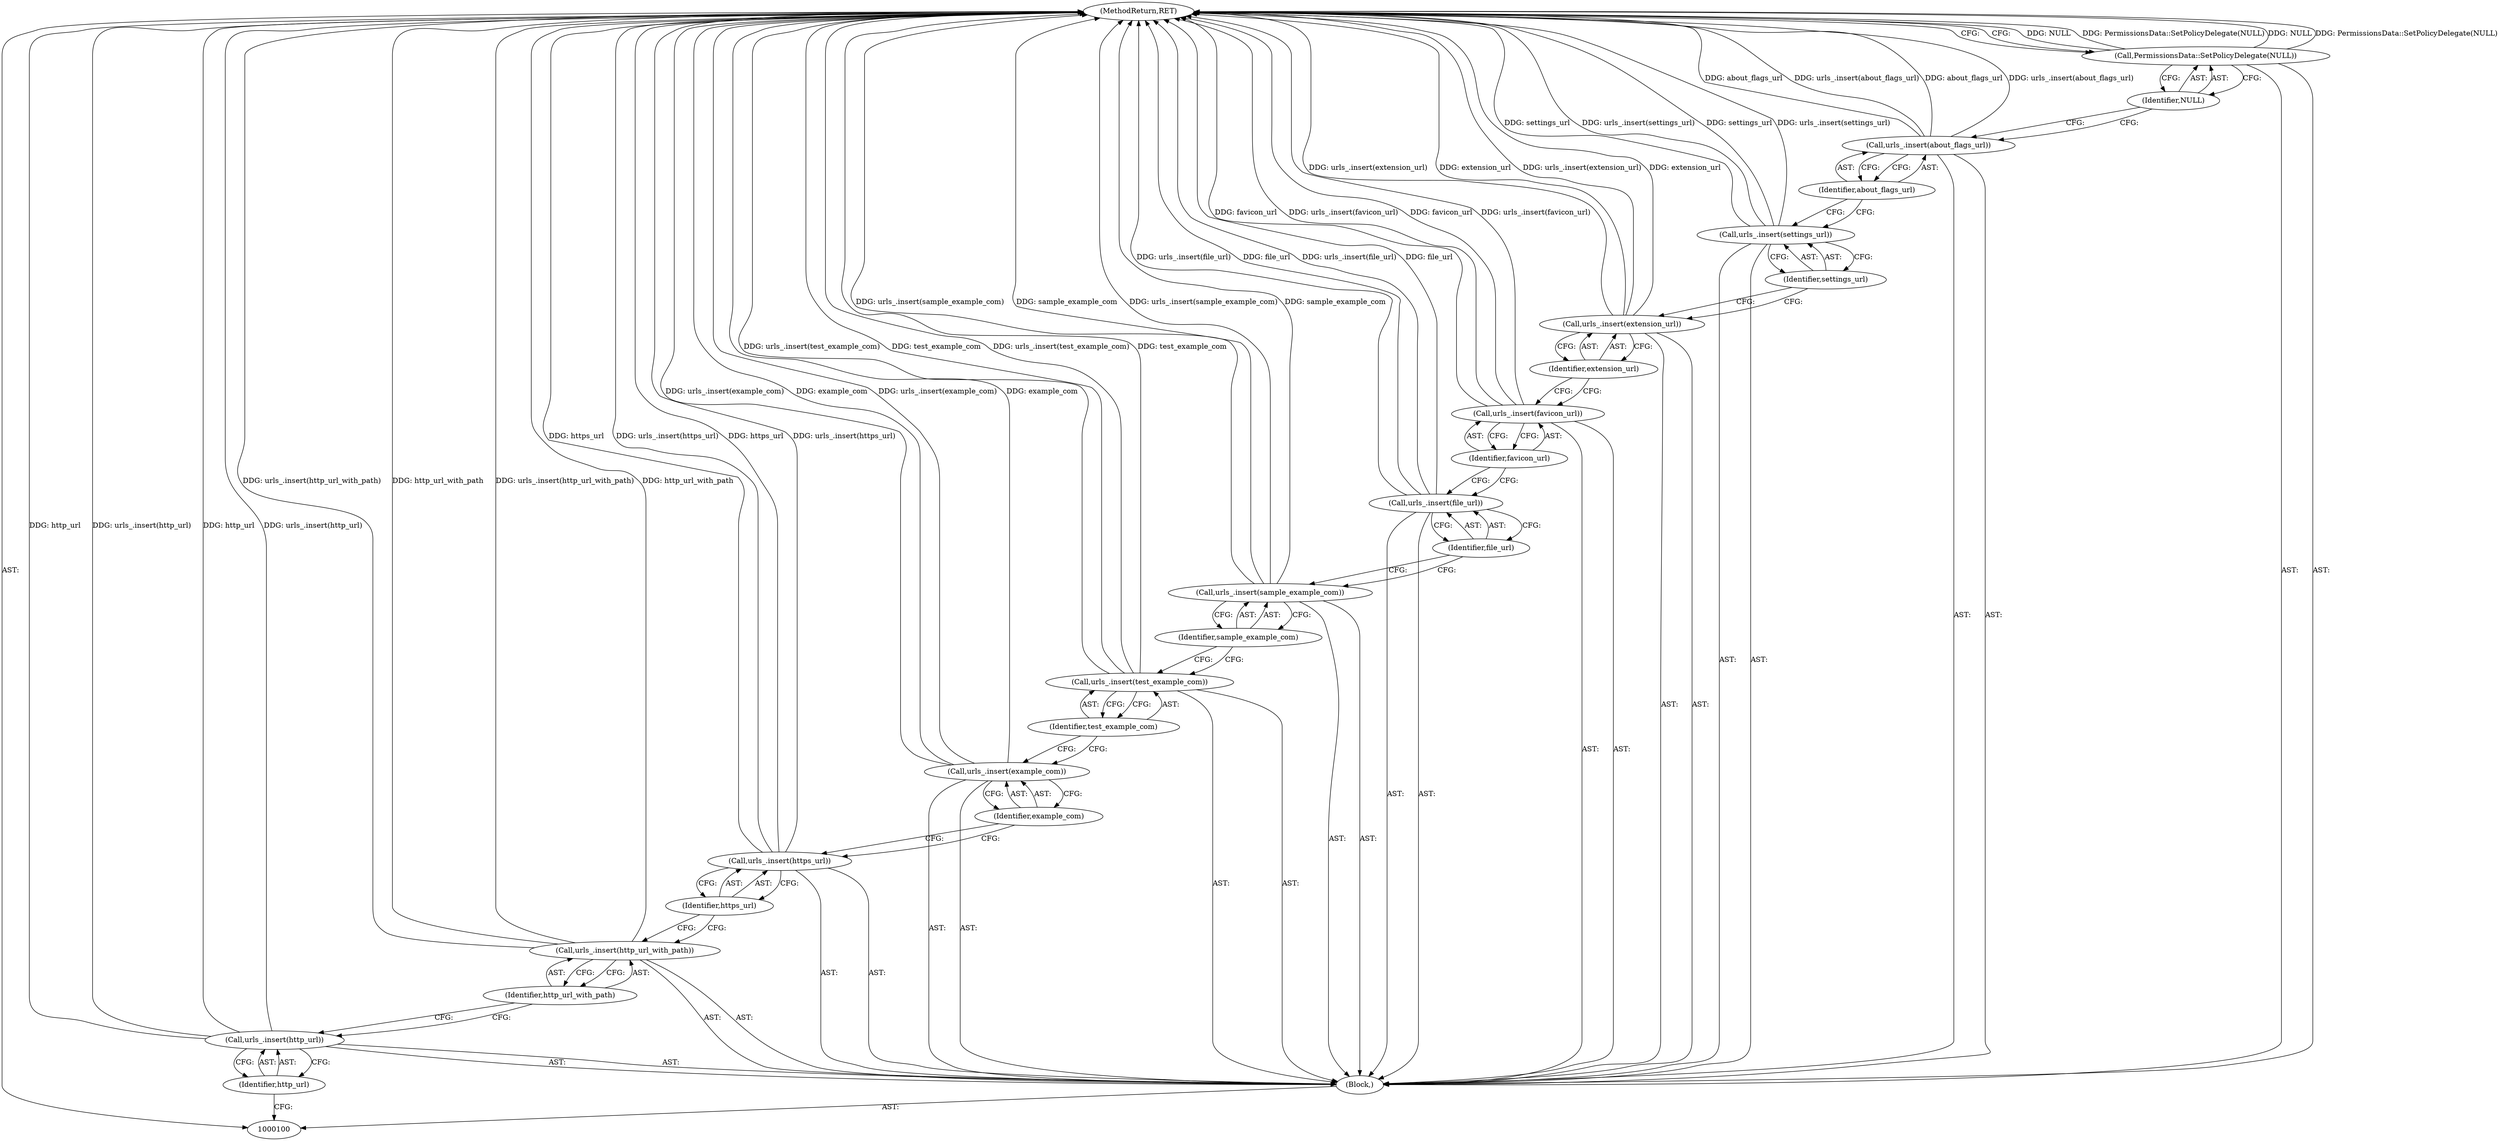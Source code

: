 digraph "0_Chrome_0aca6bc05a263ea9eafee515fc6ba14da94c1964_2" {
"1000126" [label="(MethodReturn,RET)"];
"1000101" [label="(Block,)"];
"1000103" [label="(Identifier,http_url)"];
"1000102" [label="(Call,urls_.insert(http_url))"];
"1000105" [label="(Identifier,http_url_with_path)"];
"1000104" [label="(Call,urls_.insert(http_url_with_path))"];
"1000107" [label="(Identifier,https_url)"];
"1000106" [label="(Call,urls_.insert(https_url))"];
"1000109" [label="(Identifier,example_com)"];
"1000108" [label="(Call,urls_.insert(example_com))"];
"1000111" [label="(Identifier,test_example_com)"];
"1000110" [label="(Call,urls_.insert(test_example_com))"];
"1000113" [label="(Identifier,sample_example_com)"];
"1000112" [label="(Call,urls_.insert(sample_example_com))"];
"1000115" [label="(Identifier,file_url)"];
"1000114" [label="(Call,urls_.insert(file_url))"];
"1000117" [label="(Identifier,favicon_url)"];
"1000116" [label="(Call,urls_.insert(favicon_url))"];
"1000119" [label="(Identifier,extension_url)"];
"1000118" [label="(Call,urls_.insert(extension_url))"];
"1000121" [label="(Identifier,settings_url)"];
"1000120" [label="(Call,urls_.insert(settings_url))"];
"1000123" [label="(Identifier,about_flags_url)"];
"1000122" [label="(Call,urls_.insert(about_flags_url))"];
"1000125" [label="(Identifier,NULL)"];
"1000124" [label="(Call,PermissionsData::SetPolicyDelegate(NULL))"];
"1000126" -> "1000100"  [label="AST: "];
"1000126" -> "1000124"  [label="CFG: "];
"1000116" -> "1000126"  [label="DDG: favicon_url"];
"1000116" -> "1000126"  [label="DDG: urls_.insert(favicon_url)"];
"1000124" -> "1000126"  [label="DDG: NULL"];
"1000124" -> "1000126"  [label="DDG: PermissionsData::SetPolicyDelegate(NULL)"];
"1000108" -> "1000126"  [label="DDG: urls_.insert(example_com)"];
"1000108" -> "1000126"  [label="DDG: example_com"];
"1000106" -> "1000126"  [label="DDG: https_url"];
"1000106" -> "1000126"  [label="DDG: urls_.insert(https_url)"];
"1000104" -> "1000126"  [label="DDG: urls_.insert(http_url_with_path)"];
"1000104" -> "1000126"  [label="DDG: http_url_with_path"];
"1000114" -> "1000126"  [label="DDG: urls_.insert(file_url)"];
"1000114" -> "1000126"  [label="DDG: file_url"];
"1000122" -> "1000126"  [label="DDG: about_flags_url"];
"1000122" -> "1000126"  [label="DDG: urls_.insert(about_flags_url)"];
"1000102" -> "1000126"  [label="DDG: http_url"];
"1000102" -> "1000126"  [label="DDG: urls_.insert(http_url)"];
"1000118" -> "1000126"  [label="DDG: urls_.insert(extension_url)"];
"1000118" -> "1000126"  [label="DDG: extension_url"];
"1000120" -> "1000126"  [label="DDG: settings_url"];
"1000120" -> "1000126"  [label="DDG: urls_.insert(settings_url)"];
"1000112" -> "1000126"  [label="DDG: urls_.insert(sample_example_com)"];
"1000112" -> "1000126"  [label="DDG: sample_example_com"];
"1000110" -> "1000126"  [label="DDG: urls_.insert(test_example_com)"];
"1000110" -> "1000126"  [label="DDG: test_example_com"];
"1000101" -> "1000100"  [label="AST: "];
"1000102" -> "1000101"  [label="AST: "];
"1000104" -> "1000101"  [label="AST: "];
"1000106" -> "1000101"  [label="AST: "];
"1000108" -> "1000101"  [label="AST: "];
"1000110" -> "1000101"  [label="AST: "];
"1000112" -> "1000101"  [label="AST: "];
"1000114" -> "1000101"  [label="AST: "];
"1000116" -> "1000101"  [label="AST: "];
"1000118" -> "1000101"  [label="AST: "];
"1000120" -> "1000101"  [label="AST: "];
"1000122" -> "1000101"  [label="AST: "];
"1000124" -> "1000101"  [label="AST: "];
"1000103" -> "1000102"  [label="AST: "];
"1000103" -> "1000100"  [label="CFG: "];
"1000102" -> "1000103"  [label="CFG: "];
"1000102" -> "1000101"  [label="AST: "];
"1000102" -> "1000103"  [label="CFG: "];
"1000103" -> "1000102"  [label="AST: "];
"1000105" -> "1000102"  [label="CFG: "];
"1000102" -> "1000126"  [label="DDG: http_url"];
"1000102" -> "1000126"  [label="DDG: urls_.insert(http_url)"];
"1000105" -> "1000104"  [label="AST: "];
"1000105" -> "1000102"  [label="CFG: "];
"1000104" -> "1000105"  [label="CFG: "];
"1000104" -> "1000101"  [label="AST: "];
"1000104" -> "1000105"  [label="CFG: "];
"1000105" -> "1000104"  [label="AST: "];
"1000107" -> "1000104"  [label="CFG: "];
"1000104" -> "1000126"  [label="DDG: urls_.insert(http_url_with_path)"];
"1000104" -> "1000126"  [label="DDG: http_url_with_path"];
"1000107" -> "1000106"  [label="AST: "];
"1000107" -> "1000104"  [label="CFG: "];
"1000106" -> "1000107"  [label="CFG: "];
"1000106" -> "1000101"  [label="AST: "];
"1000106" -> "1000107"  [label="CFG: "];
"1000107" -> "1000106"  [label="AST: "];
"1000109" -> "1000106"  [label="CFG: "];
"1000106" -> "1000126"  [label="DDG: https_url"];
"1000106" -> "1000126"  [label="DDG: urls_.insert(https_url)"];
"1000109" -> "1000108"  [label="AST: "];
"1000109" -> "1000106"  [label="CFG: "];
"1000108" -> "1000109"  [label="CFG: "];
"1000108" -> "1000101"  [label="AST: "];
"1000108" -> "1000109"  [label="CFG: "];
"1000109" -> "1000108"  [label="AST: "];
"1000111" -> "1000108"  [label="CFG: "];
"1000108" -> "1000126"  [label="DDG: urls_.insert(example_com)"];
"1000108" -> "1000126"  [label="DDG: example_com"];
"1000111" -> "1000110"  [label="AST: "];
"1000111" -> "1000108"  [label="CFG: "];
"1000110" -> "1000111"  [label="CFG: "];
"1000110" -> "1000101"  [label="AST: "];
"1000110" -> "1000111"  [label="CFG: "];
"1000111" -> "1000110"  [label="AST: "];
"1000113" -> "1000110"  [label="CFG: "];
"1000110" -> "1000126"  [label="DDG: urls_.insert(test_example_com)"];
"1000110" -> "1000126"  [label="DDG: test_example_com"];
"1000113" -> "1000112"  [label="AST: "];
"1000113" -> "1000110"  [label="CFG: "];
"1000112" -> "1000113"  [label="CFG: "];
"1000112" -> "1000101"  [label="AST: "];
"1000112" -> "1000113"  [label="CFG: "];
"1000113" -> "1000112"  [label="AST: "];
"1000115" -> "1000112"  [label="CFG: "];
"1000112" -> "1000126"  [label="DDG: urls_.insert(sample_example_com)"];
"1000112" -> "1000126"  [label="DDG: sample_example_com"];
"1000115" -> "1000114"  [label="AST: "];
"1000115" -> "1000112"  [label="CFG: "];
"1000114" -> "1000115"  [label="CFG: "];
"1000114" -> "1000101"  [label="AST: "];
"1000114" -> "1000115"  [label="CFG: "];
"1000115" -> "1000114"  [label="AST: "];
"1000117" -> "1000114"  [label="CFG: "];
"1000114" -> "1000126"  [label="DDG: urls_.insert(file_url)"];
"1000114" -> "1000126"  [label="DDG: file_url"];
"1000117" -> "1000116"  [label="AST: "];
"1000117" -> "1000114"  [label="CFG: "];
"1000116" -> "1000117"  [label="CFG: "];
"1000116" -> "1000101"  [label="AST: "];
"1000116" -> "1000117"  [label="CFG: "];
"1000117" -> "1000116"  [label="AST: "];
"1000119" -> "1000116"  [label="CFG: "];
"1000116" -> "1000126"  [label="DDG: favicon_url"];
"1000116" -> "1000126"  [label="DDG: urls_.insert(favicon_url)"];
"1000119" -> "1000118"  [label="AST: "];
"1000119" -> "1000116"  [label="CFG: "];
"1000118" -> "1000119"  [label="CFG: "];
"1000118" -> "1000101"  [label="AST: "];
"1000118" -> "1000119"  [label="CFG: "];
"1000119" -> "1000118"  [label="AST: "];
"1000121" -> "1000118"  [label="CFG: "];
"1000118" -> "1000126"  [label="DDG: urls_.insert(extension_url)"];
"1000118" -> "1000126"  [label="DDG: extension_url"];
"1000121" -> "1000120"  [label="AST: "];
"1000121" -> "1000118"  [label="CFG: "];
"1000120" -> "1000121"  [label="CFG: "];
"1000120" -> "1000101"  [label="AST: "];
"1000120" -> "1000121"  [label="CFG: "];
"1000121" -> "1000120"  [label="AST: "];
"1000123" -> "1000120"  [label="CFG: "];
"1000120" -> "1000126"  [label="DDG: settings_url"];
"1000120" -> "1000126"  [label="DDG: urls_.insert(settings_url)"];
"1000123" -> "1000122"  [label="AST: "];
"1000123" -> "1000120"  [label="CFG: "];
"1000122" -> "1000123"  [label="CFG: "];
"1000122" -> "1000101"  [label="AST: "];
"1000122" -> "1000123"  [label="CFG: "];
"1000123" -> "1000122"  [label="AST: "];
"1000125" -> "1000122"  [label="CFG: "];
"1000122" -> "1000126"  [label="DDG: about_flags_url"];
"1000122" -> "1000126"  [label="DDG: urls_.insert(about_flags_url)"];
"1000125" -> "1000124"  [label="AST: "];
"1000125" -> "1000122"  [label="CFG: "];
"1000124" -> "1000125"  [label="CFG: "];
"1000124" -> "1000101"  [label="AST: "];
"1000124" -> "1000125"  [label="CFG: "];
"1000125" -> "1000124"  [label="AST: "];
"1000126" -> "1000124"  [label="CFG: "];
"1000124" -> "1000126"  [label="DDG: NULL"];
"1000124" -> "1000126"  [label="DDG: PermissionsData::SetPolicyDelegate(NULL)"];
}
